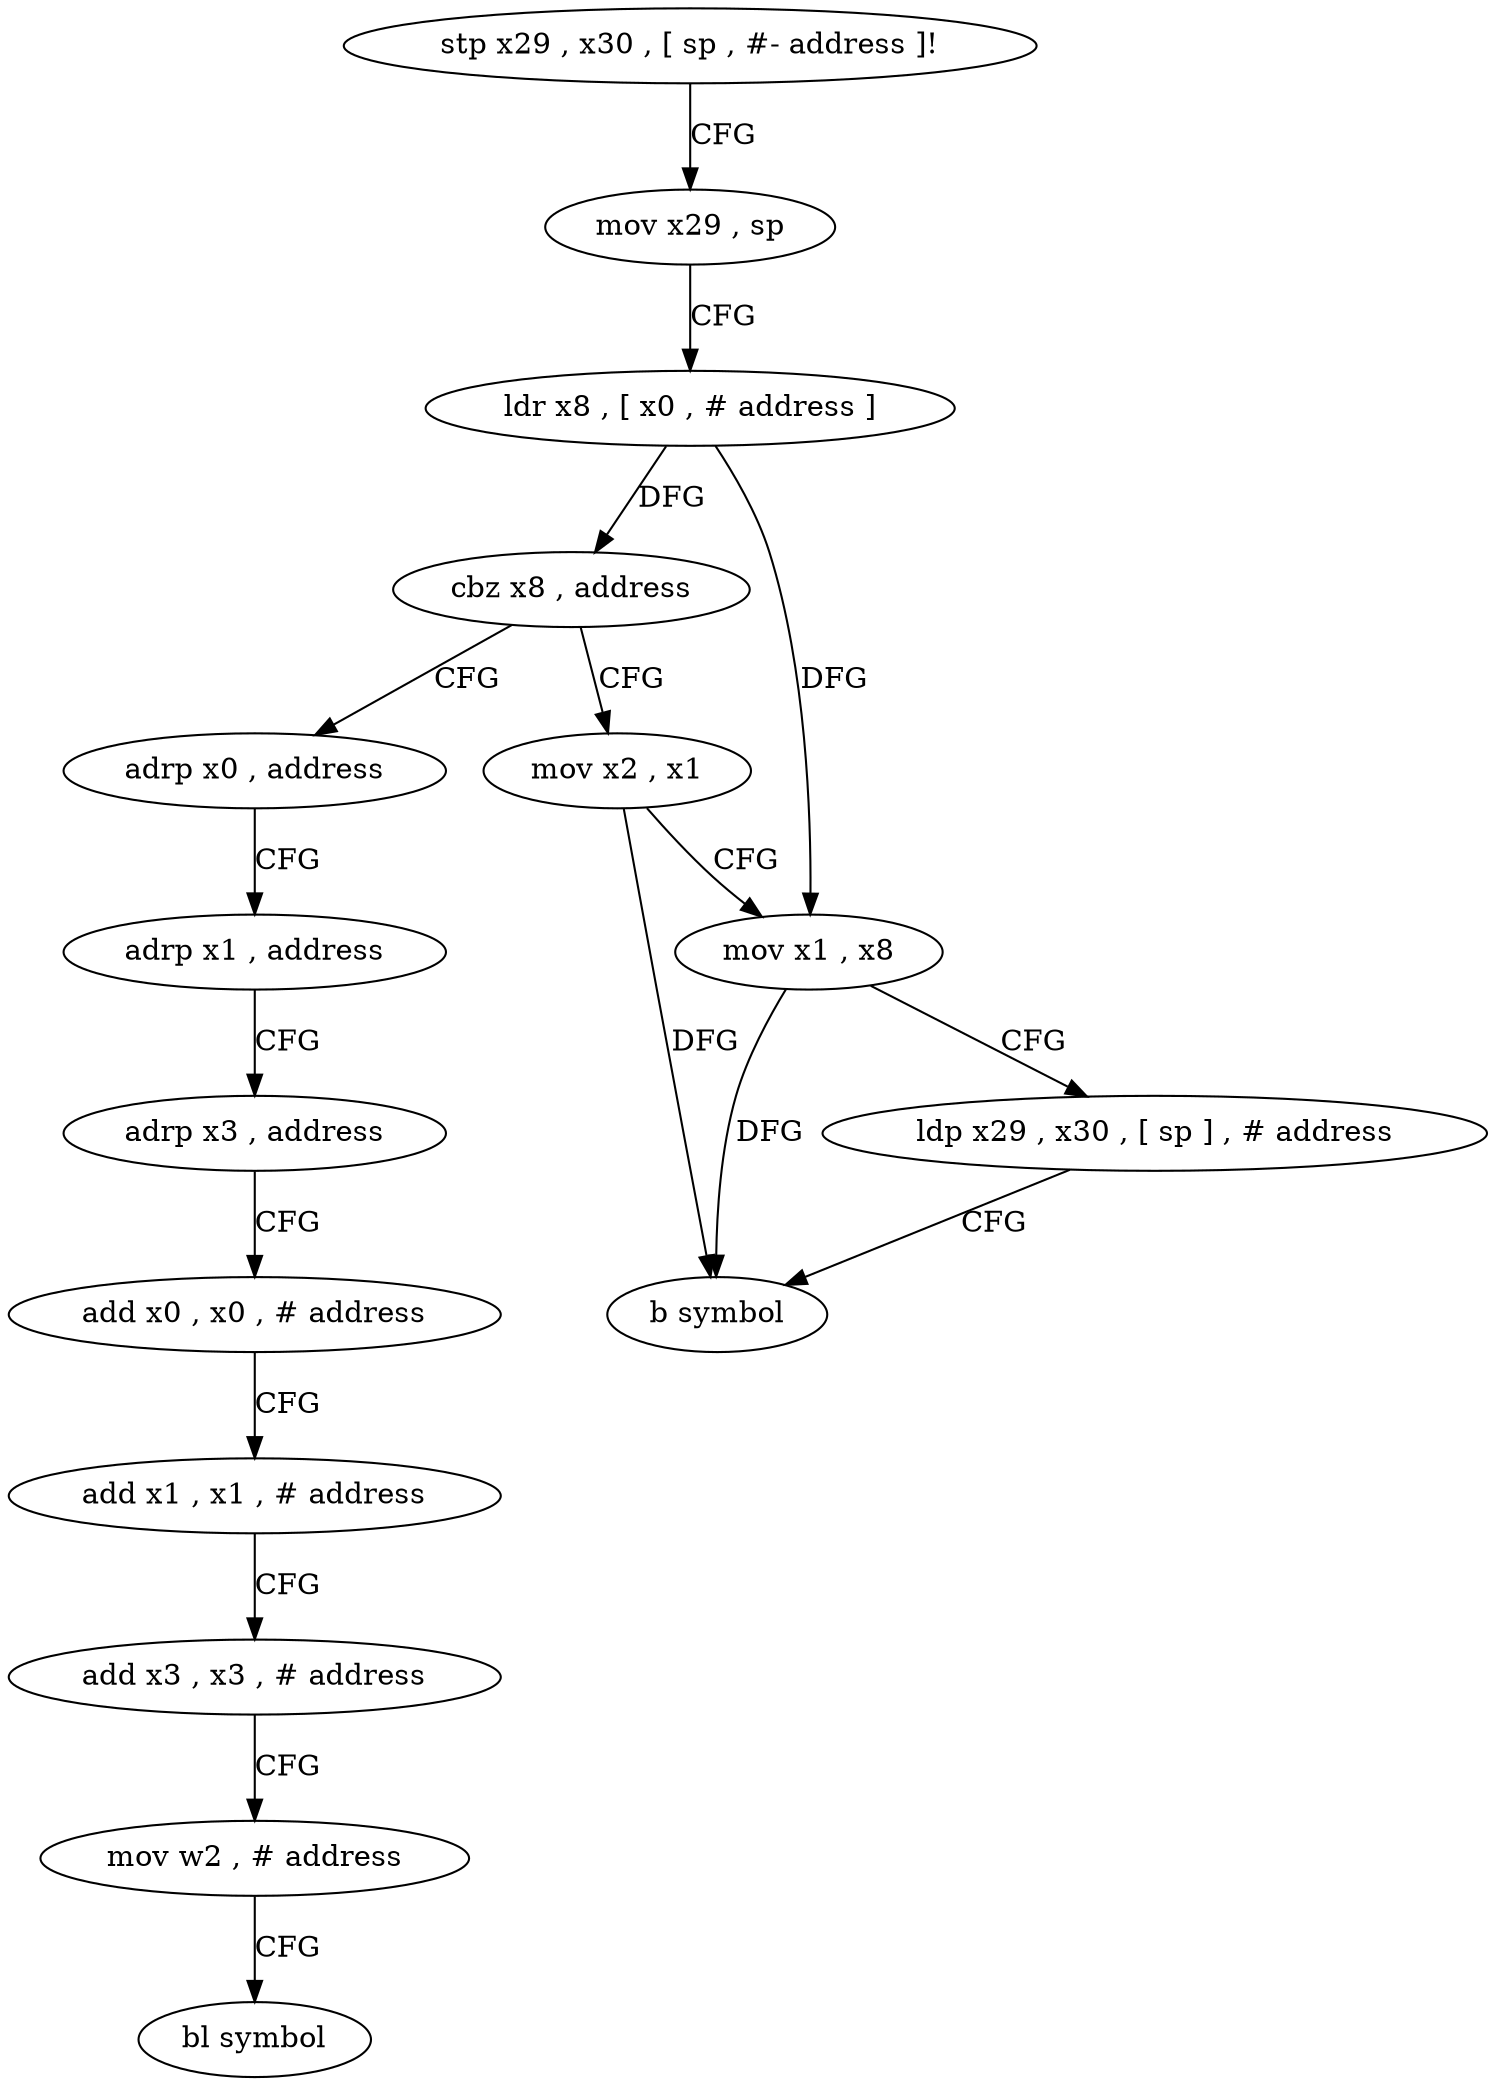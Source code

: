 digraph "func" {
"4228528" [label = "stp x29 , x30 , [ sp , #- address ]!" ]
"4228532" [label = "mov x29 , sp" ]
"4228536" [label = "ldr x8 , [ x0 , # address ]" ]
"4228540" [label = "cbz x8 , address" ]
"4228560" [label = "adrp x0 , address" ]
"4228544" [label = "mov x2 , x1" ]
"4228564" [label = "adrp x1 , address" ]
"4228568" [label = "adrp x3 , address" ]
"4228572" [label = "add x0 , x0 , # address" ]
"4228576" [label = "add x1 , x1 , # address" ]
"4228580" [label = "add x3 , x3 , # address" ]
"4228584" [label = "mov w2 , # address" ]
"4228588" [label = "bl symbol" ]
"4228548" [label = "mov x1 , x8" ]
"4228552" [label = "ldp x29 , x30 , [ sp ] , # address" ]
"4228556" [label = "b symbol" ]
"4228528" -> "4228532" [ label = "CFG" ]
"4228532" -> "4228536" [ label = "CFG" ]
"4228536" -> "4228540" [ label = "DFG" ]
"4228536" -> "4228548" [ label = "DFG" ]
"4228540" -> "4228560" [ label = "CFG" ]
"4228540" -> "4228544" [ label = "CFG" ]
"4228560" -> "4228564" [ label = "CFG" ]
"4228544" -> "4228548" [ label = "CFG" ]
"4228544" -> "4228556" [ label = "DFG" ]
"4228564" -> "4228568" [ label = "CFG" ]
"4228568" -> "4228572" [ label = "CFG" ]
"4228572" -> "4228576" [ label = "CFG" ]
"4228576" -> "4228580" [ label = "CFG" ]
"4228580" -> "4228584" [ label = "CFG" ]
"4228584" -> "4228588" [ label = "CFG" ]
"4228548" -> "4228552" [ label = "CFG" ]
"4228548" -> "4228556" [ label = "DFG" ]
"4228552" -> "4228556" [ label = "CFG" ]
}
